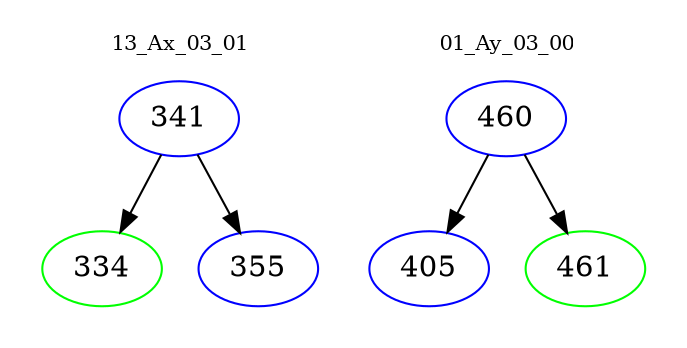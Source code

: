 digraph{
subgraph cluster_0 {
color = white
label = "13_Ax_03_01";
fontsize=10;
T0_341 [label="341", color="blue"]
T0_341 -> T0_334 [color="black"]
T0_334 [label="334", color="green"]
T0_341 -> T0_355 [color="black"]
T0_355 [label="355", color="blue"]
}
subgraph cluster_1 {
color = white
label = "01_Ay_03_00";
fontsize=10;
T1_460 [label="460", color="blue"]
T1_460 -> T1_405 [color="black"]
T1_405 [label="405", color="blue"]
T1_460 -> T1_461 [color="black"]
T1_461 [label="461", color="green"]
}
}
